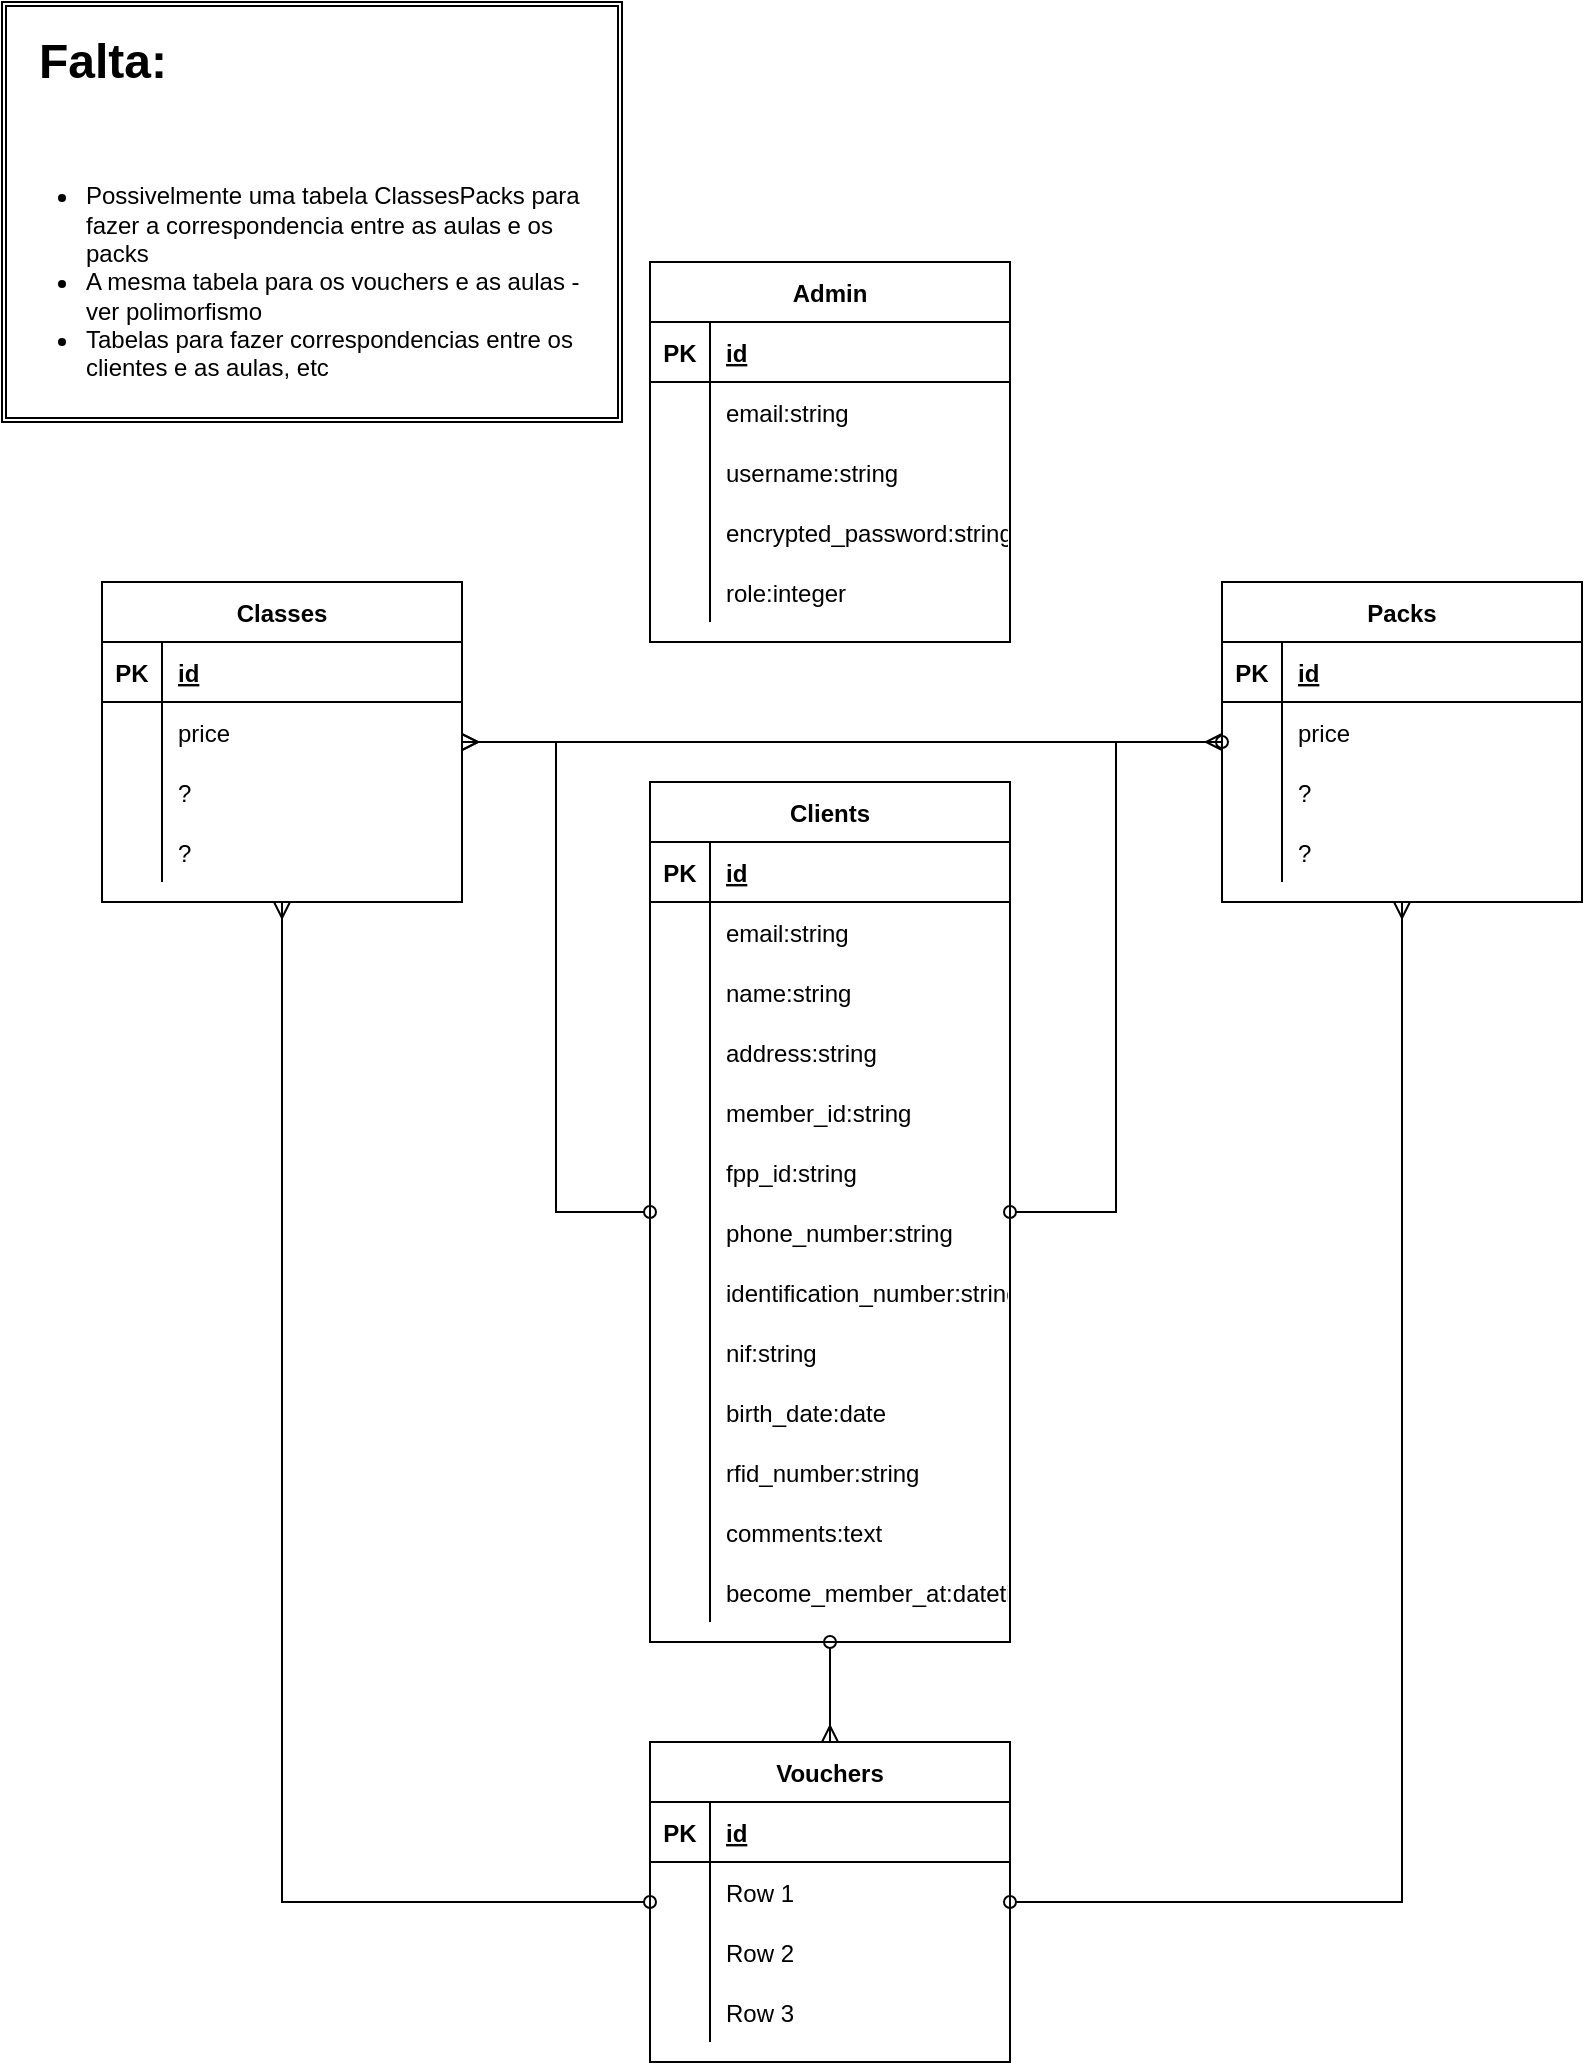 <mxfile version="15.5.0" type="github"><diagram id="9MjSalrLgNWwIWZ77k0d" name="Page-1"><mxGraphModel dx="2062" dy="1132" grid="1" gridSize="10" guides="1" tooltips="1" connect="1" arrows="1" fold="1" page="1" pageScale="1" pageWidth="827" pageHeight="1169" math="0" shadow="0"><root><mxCell id="0"/><mxCell id="1" parent="0"/><mxCell id="Ih3omMVtE-JRDe9MwsAU-126" value="" style="shape=ext;double=1;rounded=0;whiteSpace=wrap;html=1;" vertex="1" parent="1"><mxGeometry y="30" width="310" height="210" as="geometry"/></mxCell><mxCell id="Ih3omMVtE-JRDe9MwsAU-88" style="edgeStyle=orthogonalEdgeStyle;rounded=0;orthogonalLoop=1;jettySize=auto;html=1;startArrow=oval;startFill=0;endArrow=ERmany;endFill=0;" edge="1" parent="1" source="Ih3omMVtE-JRDe9MwsAU-1" target="Ih3omMVtE-JRDe9MwsAU-27"><mxGeometry relative="1" as="geometry"/></mxCell><mxCell id="Ih3omMVtE-JRDe9MwsAU-89" style="edgeStyle=orthogonalEdgeStyle;rounded=0;orthogonalLoop=1;jettySize=auto;html=1;startArrow=oval;startFill=0;endArrow=ERmany;endFill=0;" edge="1" parent="1" source="Ih3omMVtE-JRDe9MwsAU-1" target="Ih3omMVtE-JRDe9MwsAU-40"><mxGeometry relative="1" as="geometry"/></mxCell><mxCell id="Ih3omMVtE-JRDe9MwsAU-90" style="edgeStyle=orthogonalEdgeStyle;rounded=0;orthogonalLoop=1;jettySize=auto;html=1;startArrow=oval;startFill=0;endArrow=ERmany;endFill=0;" edge="1" parent="1" source="Ih3omMVtE-JRDe9MwsAU-1" target="Ih3omMVtE-JRDe9MwsAU-53"><mxGeometry relative="1" as="geometry"/></mxCell><mxCell id="Ih3omMVtE-JRDe9MwsAU-1" value="Clients" style="shape=table;startSize=30;container=1;collapsible=1;childLayout=tableLayout;fixedRows=1;rowLines=0;fontStyle=1;align=center;resizeLast=1;" vertex="1" parent="1"><mxGeometry x="324" y="420" width="180" height="430" as="geometry"/></mxCell><mxCell id="Ih3omMVtE-JRDe9MwsAU-2" value="" style="shape=partialRectangle;collapsible=0;dropTarget=0;pointerEvents=0;fillColor=none;top=0;left=0;bottom=1;right=0;points=[[0,0.5],[1,0.5]];portConstraint=eastwest;" vertex="1" parent="Ih3omMVtE-JRDe9MwsAU-1"><mxGeometry y="30" width="180" height="30" as="geometry"/></mxCell><mxCell id="Ih3omMVtE-JRDe9MwsAU-3" value="PK" style="shape=partialRectangle;connectable=0;fillColor=none;top=0;left=0;bottom=0;right=0;fontStyle=1;overflow=hidden;" vertex="1" parent="Ih3omMVtE-JRDe9MwsAU-2"><mxGeometry width="30" height="30" as="geometry"><mxRectangle width="30" height="30" as="alternateBounds"/></mxGeometry></mxCell><mxCell id="Ih3omMVtE-JRDe9MwsAU-4" value="id" style="shape=partialRectangle;connectable=0;fillColor=none;top=0;left=0;bottom=0;right=0;align=left;spacingLeft=6;fontStyle=5;overflow=hidden;" vertex="1" parent="Ih3omMVtE-JRDe9MwsAU-2"><mxGeometry x="30" width="150" height="30" as="geometry"><mxRectangle width="150" height="30" as="alternateBounds"/></mxGeometry></mxCell><mxCell id="Ih3omMVtE-JRDe9MwsAU-5" value="" style="shape=partialRectangle;collapsible=0;dropTarget=0;pointerEvents=0;fillColor=none;top=0;left=0;bottom=0;right=0;points=[[0,0.5],[1,0.5]];portConstraint=eastwest;" vertex="1" parent="Ih3omMVtE-JRDe9MwsAU-1"><mxGeometry y="60" width="180" height="30" as="geometry"/></mxCell><mxCell id="Ih3omMVtE-JRDe9MwsAU-6" value="" style="shape=partialRectangle;connectable=0;fillColor=none;top=0;left=0;bottom=0;right=0;editable=1;overflow=hidden;" vertex="1" parent="Ih3omMVtE-JRDe9MwsAU-5"><mxGeometry width="30" height="30" as="geometry"><mxRectangle width="30" height="30" as="alternateBounds"/></mxGeometry></mxCell><mxCell id="Ih3omMVtE-JRDe9MwsAU-7" value="email:string" style="shape=partialRectangle;connectable=0;fillColor=none;top=0;left=0;bottom=0;right=0;align=left;spacingLeft=6;overflow=hidden;" vertex="1" parent="Ih3omMVtE-JRDe9MwsAU-5"><mxGeometry x="30" width="150" height="30" as="geometry"><mxRectangle width="150" height="30" as="alternateBounds"/></mxGeometry></mxCell><mxCell id="Ih3omMVtE-JRDe9MwsAU-8" value="" style="shape=partialRectangle;collapsible=0;dropTarget=0;pointerEvents=0;fillColor=none;top=0;left=0;bottom=0;right=0;points=[[0,0.5],[1,0.5]];portConstraint=eastwest;" vertex="1" parent="Ih3omMVtE-JRDe9MwsAU-1"><mxGeometry y="90" width="180" height="30" as="geometry"/></mxCell><mxCell id="Ih3omMVtE-JRDe9MwsAU-9" value="" style="shape=partialRectangle;connectable=0;fillColor=none;top=0;left=0;bottom=0;right=0;editable=1;overflow=hidden;" vertex="1" parent="Ih3omMVtE-JRDe9MwsAU-8"><mxGeometry width="30" height="30" as="geometry"><mxRectangle width="30" height="30" as="alternateBounds"/></mxGeometry></mxCell><mxCell id="Ih3omMVtE-JRDe9MwsAU-10" value="name:string" style="shape=partialRectangle;connectable=0;fillColor=none;top=0;left=0;bottom=0;right=0;align=left;spacingLeft=6;overflow=hidden;" vertex="1" parent="Ih3omMVtE-JRDe9MwsAU-8"><mxGeometry x="30" width="150" height="30" as="geometry"><mxRectangle width="150" height="30" as="alternateBounds"/></mxGeometry></mxCell><mxCell id="Ih3omMVtE-JRDe9MwsAU-11" value="" style="shape=partialRectangle;collapsible=0;dropTarget=0;pointerEvents=0;fillColor=none;top=0;left=0;bottom=0;right=0;points=[[0,0.5],[1,0.5]];portConstraint=eastwest;" vertex="1" parent="Ih3omMVtE-JRDe9MwsAU-1"><mxGeometry y="120" width="180" height="30" as="geometry"/></mxCell><mxCell id="Ih3omMVtE-JRDe9MwsAU-12" value="" style="shape=partialRectangle;connectable=0;fillColor=none;top=0;left=0;bottom=0;right=0;editable=1;overflow=hidden;" vertex="1" parent="Ih3omMVtE-JRDe9MwsAU-11"><mxGeometry width="30" height="30" as="geometry"><mxRectangle width="30" height="30" as="alternateBounds"/></mxGeometry></mxCell><mxCell id="Ih3omMVtE-JRDe9MwsAU-13" value="address:string" style="shape=partialRectangle;connectable=0;fillColor=none;top=0;left=0;bottom=0;right=0;align=left;spacingLeft=6;overflow=hidden;" vertex="1" parent="Ih3omMVtE-JRDe9MwsAU-11"><mxGeometry x="30" width="150" height="30" as="geometry"><mxRectangle width="150" height="30" as="alternateBounds"/></mxGeometry></mxCell><mxCell id="Ih3omMVtE-JRDe9MwsAU-94" style="shape=partialRectangle;collapsible=0;dropTarget=0;pointerEvents=0;fillColor=none;top=0;left=0;bottom=0;right=0;points=[[0,0.5],[1,0.5]];portConstraint=eastwest;" vertex="1" parent="Ih3omMVtE-JRDe9MwsAU-1"><mxGeometry y="150" width="180" height="30" as="geometry"/></mxCell><mxCell id="Ih3omMVtE-JRDe9MwsAU-95" style="shape=partialRectangle;connectable=0;fillColor=none;top=0;left=0;bottom=0;right=0;editable=1;overflow=hidden;" vertex="1" parent="Ih3omMVtE-JRDe9MwsAU-94"><mxGeometry width="30" height="30" as="geometry"><mxRectangle width="30" height="30" as="alternateBounds"/></mxGeometry></mxCell><mxCell id="Ih3omMVtE-JRDe9MwsAU-96" value="member_id:string" style="shape=partialRectangle;connectable=0;fillColor=none;top=0;left=0;bottom=0;right=0;align=left;spacingLeft=6;overflow=hidden;" vertex="1" parent="Ih3omMVtE-JRDe9MwsAU-94"><mxGeometry x="30" width="150" height="30" as="geometry"><mxRectangle width="150" height="30" as="alternateBounds"/></mxGeometry></mxCell><mxCell id="Ih3omMVtE-JRDe9MwsAU-97" style="shape=partialRectangle;collapsible=0;dropTarget=0;pointerEvents=0;fillColor=none;top=0;left=0;bottom=0;right=0;points=[[0,0.5],[1,0.5]];portConstraint=eastwest;" vertex="1" parent="Ih3omMVtE-JRDe9MwsAU-1"><mxGeometry y="180" width="180" height="30" as="geometry"/></mxCell><mxCell id="Ih3omMVtE-JRDe9MwsAU-98" style="shape=partialRectangle;connectable=0;fillColor=none;top=0;left=0;bottom=0;right=0;editable=1;overflow=hidden;" vertex="1" parent="Ih3omMVtE-JRDe9MwsAU-97"><mxGeometry width="30" height="30" as="geometry"><mxRectangle width="30" height="30" as="alternateBounds"/></mxGeometry></mxCell><mxCell id="Ih3omMVtE-JRDe9MwsAU-99" value="fpp_id:string" style="shape=partialRectangle;connectable=0;fillColor=none;top=0;left=0;bottom=0;right=0;align=left;spacingLeft=6;overflow=hidden;" vertex="1" parent="Ih3omMVtE-JRDe9MwsAU-97"><mxGeometry x="30" width="150" height="30" as="geometry"><mxRectangle width="150" height="30" as="alternateBounds"/></mxGeometry></mxCell><mxCell id="Ih3omMVtE-JRDe9MwsAU-100" style="shape=partialRectangle;collapsible=0;dropTarget=0;pointerEvents=0;fillColor=none;top=0;left=0;bottom=0;right=0;points=[[0,0.5],[1,0.5]];portConstraint=eastwest;" vertex="1" parent="Ih3omMVtE-JRDe9MwsAU-1"><mxGeometry y="210" width="180" height="30" as="geometry"/></mxCell><mxCell id="Ih3omMVtE-JRDe9MwsAU-101" style="shape=partialRectangle;connectable=0;fillColor=none;top=0;left=0;bottom=0;right=0;editable=1;overflow=hidden;" vertex="1" parent="Ih3omMVtE-JRDe9MwsAU-100"><mxGeometry width="30" height="30" as="geometry"><mxRectangle width="30" height="30" as="alternateBounds"/></mxGeometry></mxCell><mxCell id="Ih3omMVtE-JRDe9MwsAU-102" value="phone_number:string" style="shape=partialRectangle;connectable=0;fillColor=none;top=0;left=0;bottom=0;right=0;align=left;spacingLeft=6;overflow=hidden;" vertex="1" parent="Ih3omMVtE-JRDe9MwsAU-100"><mxGeometry x="30" width="150" height="30" as="geometry"><mxRectangle width="150" height="30" as="alternateBounds"/></mxGeometry></mxCell><mxCell id="Ih3omMVtE-JRDe9MwsAU-103" style="shape=partialRectangle;collapsible=0;dropTarget=0;pointerEvents=0;fillColor=none;top=0;left=0;bottom=0;right=0;points=[[0,0.5],[1,0.5]];portConstraint=eastwest;" vertex="1" parent="Ih3omMVtE-JRDe9MwsAU-1"><mxGeometry y="240" width="180" height="30" as="geometry"/></mxCell><mxCell id="Ih3omMVtE-JRDe9MwsAU-104" style="shape=partialRectangle;connectable=0;fillColor=none;top=0;left=0;bottom=0;right=0;editable=1;overflow=hidden;" vertex="1" parent="Ih3omMVtE-JRDe9MwsAU-103"><mxGeometry width="30" height="30" as="geometry"><mxRectangle width="30" height="30" as="alternateBounds"/></mxGeometry></mxCell><mxCell id="Ih3omMVtE-JRDe9MwsAU-105" value="identification_number:string" style="shape=partialRectangle;connectable=0;fillColor=none;top=0;left=0;bottom=0;right=0;align=left;spacingLeft=6;overflow=hidden;" vertex="1" parent="Ih3omMVtE-JRDe9MwsAU-103"><mxGeometry x="30" width="150" height="30" as="geometry"><mxRectangle width="150" height="30" as="alternateBounds"/></mxGeometry></mxCell><mxCell id="Ih3omMVtE-JRDe9MwsAU-106" style="shape=partialRectangle;collapsible=0;dropTarget=0;pointerEvents=0;fillColor=none;top=0;left=0;bottom=0;right=0;points=[[0,0.5],[1,0.5]];portConstraint=eastwest;" vertex="1" parent="Ih3omMVtE-JRDe9MwsAU-1"><mxGeometry y="270" width="180" height="30" as="geometry"/></mxCell><mxCell id="Ih3omMVtE-JRDe9MwsAU-107" style="shape=partialRectangle;connectable=0;fillColor=none;top=0;left=0;bottom=0;right=0;editable=1;overflow=hidden;" vertex="1" parent="Ih3omMVtE-JRDe9MwsAU-106"><mxGeometry width="30" height="30" as="geometry"><mxRectangle width="30" height="30" as="alternateBounds"/></mxGeometry></mxCell><mxCell id="Ih3omMVtE-JRDe9MwsAU-108" value="nif:string" style="shape=partialRectangle;connectable=0;fillColor=none;top=0;left=0;bottom=0;right=0;align=left;spacingLeft=6;overflow=hidden;" vertex="1" parent="Ih3omMVtE-JRDe9MwsAU-106"><mxGeometry x="30" width="150" height="30" as="geometry"><mxRectangle width="150" height="30" as="alternateBounds"/></mxGeometry></mxCell><mxCell id="Ih3omMVtE-JRDe9MwsAU-109" style="shape=partialRectangle;collapsible=0;dropTarget=0;pointerEvents=0;fillColor=none;top=0;left=0;bottom=0;right=0;points=[[0,0.5],[1,0.5]];portConstraint=eastwest;" vertex="1" parent="Ih3omMVtE-JRDe9MwsAU-1"><mxGeometry y="300" width="180" height="30" as="geometry"/></mxCell><mxCell id="Ih3omMVtE-JRDe9MwsAU-110" style="shape=partialRectangle;connectable=0;fillColor=none;top=0;left=0;bottom=0;right=0;editable=1;overflow=hidden;" vertex="1" parent="Ih3omMVtE-JRDe9MwsAU-109"><mxGeometry width="30" height="30" as="geometry"><mxRectangle width="30" height="30" as="alternateBounds"/></mxGeometry></mxCell><mxCell id="Ih3omMVtE-JRDe9MwsAU-111" value="birth_date:date" style="shape=partialRectangle;connectable=0;fillColor=none;top=0;left=0;bottom=0;right=0;align=left;spacingLeft=6;overflow=hidden;" vertex="1" parent="Ih3omMVtE-JRDe9MwsAU-109"><mxGeometry x="30" width="150" height="30" as="geometry"><mxRectangle width="150" height="30" as="alternateBounds"/></mxGeometry></mxCell><mxCell id="Ih3omMVtE-JRDe9MwsAU-112" style="shape=partialRectangle;collapsible=0;dropTarget=0;pointerEvents=0;fillColor=none;top=0;left=0;bottom=0;right=0;points=[[0,0.5],[1,0.5]];portConstraint=eastwest;" vertex="1" parent="Ih3omMVtE-JRDe9MwsAU-1"><mxGeometry y="330" width="180" height="30" as="geometry"/></mxCell><mxCell id="Ih3omMVtE-JRDe9MwsAU-113" style="shape=partialRectangle;connectable=0;fillColor=none;top=0;left=0;bottom=0;right=0;editable=1;overflow=hidden;" vertex="1" parent="Ih3omMVtE-JRDe9MwsAU-112"><mxGeometry width="30" height="30" as="geometry"><mxRectangle width="30" height="30" as="alternateBounds"/></mxGeometry></mxCell><mxCell id="Ih3omMVtE-JRDe9MwsAU-114" value="rfid_number:string" style="shape=partialRectangle;connectable=0;fillColor=none;top=0;left=0;bottom=0;right=0;align=left;spacingLeft=6;overflow=hidden;" vertex="1" parent="Ih3omMVtE-JRDe9MwsAU-112"><mxGeometry x="30" width="150" height="30" as="geometry"><mxRectangle width="150" height="30" as="alternateBounds"/></mxGeometry></mxCell><mxCell id="Ih3omMVtE-JRDe9MwsAU-115" style="shape=partialRectangle;collapsible=0;dropTarget=0;pointerEvents=0;fillColor=none;top=0;left=0;bottom=0;right=0;points=[[0,0.5],[1,0.5]];portConstraint=eastwest;" vertex="1" parent="Ih3omMVtE-JRDe9MwsAU-1"><mxGeometry y="360" width="180" height="30" as="geometry"/></mxCell><mxCell id="Ih3omMVtE-JRDe9MwsAU-116" style="shape=partialRectangle;connectable=0;fillColor=none;top=0;left=0;bottom=0;right=0;editable=1;overflow=hidden;" vertex="1" parent="Ih3omMVtE-JRDe9MwsAU-115"><mxGeometry width="30" height="30" as="geometry"><mxRectangle width="30" height="30" as="alternateBounds"/></mxGeometry></mxCell><mxCell id="Ih3omMVtE-JRDe9MwsAU-117" value="comments:text" style="shape=partialRectangle;connectable=0;fillColor=none;top=0;left=0;bottom=0;right=0;align=left;spacingLeft=6;overflow=hidden;" vertex="1" parent="Ih3omMVtE-JRDe9MwsAU-115"><mxGeometry x="30" width="150" height="30" as="geometry"><mxRectangle width="150" height="30" as="alternateBounds"/></mxGeometry></mxCell><mxCell id="Ih3omMVtE-JRDe9MwsAU-118" style="shape=partialRectangle;collapsible=0;dropTarget=0;pointerEvents=0;fillColor=none;top=0;left=0;bottom=0;right=0;points=[[0,0.5],[1,0.5]];portConstraint=eastwest;" vertex="1" parent="Ih3omMVtE-JRDe9MwsAU-1"><mxGeometry y="390" width="180" height="30" as="geometry"/></mxCell><mxCell id="Ih3omMVtE-JRDe9MwsAU-119" style="shape=partialRectangle;connectable=0;fillColor=none;top=0;left=0;bottom=0;right=0;editable=1;overflow=hidden;" vertex="1" parent="Ih3omMVtE-JRDe9MwsAU-118"><mxGeometry width="30" height="30" as="geometry"><mxRectangle width="30" height="30" as="alternateBounds"/></mxGeometry></mxCell><mxCell id="Ih3omMVtE-JRDe9MwsAU-120" value="become_member_at:datetime" style="shape=partialRectangle;connectable=0;fillColor=none;top=0;left=0;bottom=0;right=0;align=left;spacingLeft=6;overflow=hidden;" vertex="1" parent="Ih3omMVtE-JRDe9MwsAU-118"><mxGeometry x="30" width="150" height="30" as="geometry"><mxRectangle width="150" height="30" as="alternateBounds"/></mxGeometry></mxCell><mxCell id="Ih3omMVtE-JRDe9MwsAU-14" value="Admin" style="shape=table;startSize=30;container=1;collapsible=1;childLayout=tableLayout;fixedRows=1;rowLines=0;fontStyle=1;align=center;resizeLast=1;" vertex="1" parent="1"><mxGeometry x="324" y="160" width="180" height="190" as="geometry"/></mxCell><mxCell id="Ih3omMVtE-JRDe9MwsAU-15" value="" style="shape=partialRectangle;collapsible=0;dropTarget=0;pointerEvents=0;fillColor=none;top=0;left=0;bottom=1;right=0;points=[[0,0.5],[1,0.5]];portConstraint=eastwest;" vertex="1" parent="Ih3omMVtE-JRDe9MwsAU-14"><mxGeometry y="30" width="180" height="30" as="geometry"/></mxCell><mxCell id="Ih3omMVtE-JRDe9MwsAU-16" value="PK" style="shape=partialRectangle;connectable=0;fillColor=none;top=0;left=0;bottom=0;right=0;fontStyle=1;overflow=hidden;" vertex="1" parent="Ih3omMVtE-JRDe9MwsAU-15"><mxGeometry width="30" height="30" as="geometry"><mxRectangle width="30" height="30" as="alternateBounds"/></mxGeometry></mxCell><mxCell id="Ih3omMVtE-JRDe9MwsAU-17" value="id" style="shape=partialRectangle;connectable=0;fillColor=none;top=0;left=0;bottom=0;right=0;align=left;spacingLeft=6;fontStyle=5;overflow=hidden;" vertex="1" parent="Ih3omMVtE-JRDe9MwsAU-15"><mxGeometry x="30" width="150" height="30" as="geometry"><mxRectangle width="150" height="30" as="alternateBounds"/></mxGeometry></mxCell><mxCell id="Ih3omMVtE-JRDe9MwsAU-18" value="" style="shape=partialRectangle;collapsible=0;dropTarget=0;pointerEvents=0;fillColor=none;top=0;left=0;bottom=0;right=0;points=[[0,0.5],[1,0.5]];portConstraint=eastwest;" vertex="1" parent="Ih3omMVtE-JRDe9MwsAU-14"><mxGeometry y="60" width="180" height="30" as="geometry"/></mxCell><mxCell id="Ih3omMVtE-JRDe9MwsAU-19" value="" style="shape=partialRectangle;connectable=0;fillColor=none;top=0;left=0;bottom=0;right=0;editable=1;overflow=hidden;" vertex="1" parent="Ih3omMVtE-JRDe9MwsAU-18"><mxGeometry width="30" height="30" as="geometry"><mxRectangle width="30" height="30" as="alternateBounds"/></mxGeometry></mxCell><mxCell id="Ih3omMVtE-JRDe9MwsAU-20" value="email:string" style="shape=partialRectangle;connectable=0;fillColor=none;top=0;left=0;bottom=0;right=0;align=left;spacingLeft=6;overflow=hidden;" vertex="1" parent="Ih3omMVtE-JRDe9MwsAU-18"><mxGeometry x="30" width="150" height="30" as="geometry"><mxRectangle width="150" height="30" as="alternateBounds"/></mxGeometry></mxCell><mxCell id="Ih3omMVtE-JRDe9MwsAU-21" value="" style="shape=partialRectangle;collapsible=0;dropTarget=0;pointerEvents=0;fillColor=none;top=0;left=0;bottom=0;right=0;points=[[0,0.5],[1,0.5]];portConstraint=eastwest;" vertex="1" parent="Ih3omMVtE-JRDe9MwsAU-14"><mxGeometry y="90" width="180" height="30" as="geometry"/></mxCell><mxCell id="Ih3omMVtE-JRDe9MwsAU-22" value="" style="shape=partialRectangle;connectable=0;fillColor=none;top=0;left=0;bottom=0;right=0;editable=1;overflow=hidden;" vertex="1" parent="Ih3omMVtE-JRDe9MwsAU-21"><mxGeometry width="30" height="30" as="geometry"><mxRectangle width="30" height="30" as="alternateBounds"/></mxGeometry></mxCell><mxCell id="Ih3omMVtE-JRDe9MwsAU-23" value="username:string" style="shape=partialRectangle;connectable=0;fillColor=none;top=0;left=0;bottom=0;right=0;align=left;spacingLeft=6;overflow=hidden;" vertex="1" parent="Ih3omMVtE-JRDe9MwsAU-21"><mxGeometry x="30" width="150" height="30" as="geometry"><mxRectangle width="150" height="30" as="alternateBounds"/></mxGeometry></mxCell><mxCell id="Ih3omMVtE-JRDe9MwsAU-24" value="" style="shape=partialRectangle;collapsible=0;dropTarget=0;pointerEvents=0;fillColor=none;top=0;left=0;bottom=0;right=0;points=[[0,0.5],[1,0.5]];portConstraint=eastwest;" vertex="1" parent="Ih3omMVtE-JRDe9MwsAU-14"><mxGeometry y="120" width="180" height="30" as="geometry"/></mxCell><mxCell id="Ih3omMVtE-JRDe9MwsAU-25" value="" style="shape=partialRectangle;connectable=0;fillColor=none;top=0;left=0;bottom=0;right=0;editable=1;overflow=hidden;" vertex="1" parent="Ih3omMVtE-JRDe9MwsAU-24"><mxGeometry width="30" height="30" as="geometry"><mxRectangle width="30" height="30" as="alternateBounds"/></mxGeometry></mxCell><mxCell id="Ih3omMVtE-JRDe9MwsAU-26" value="encrypted_password:string" style="shape=partialRectangle;connectable=0;fillColor=none;top=0;left=0;bottom=0;right=0;align=left;spacingLeft=6;overflow=hidden;" vertex="1" parent="Ih3omMVtE-JRDe9MwsAU-24"><mxGeometry x="30" width="150" height="30" as="geometry"><mxRectangle width="150" height="30" as="alternateBounds"/></mxGeometry></mxCell><mxCell id="Ih3omMVtE-JRDe9MwsAU-91" style="shape=partialRectangle;collapsible=0;dropTarget=0;pointerEvents=0;fillColor=none;top=0;left=0;bottom=0;right=0;points=[[0,0.5],[1,0.5]];portConstraint=eastwest;" vertex="1" parent="Ih3omMVtE-JRDe9MwsAU-14"><mxGeometry y="150" width="180" height="30" as="geometry"/></mxCell><mxCell id="Ih3omMVtE-JRDe9MwsAU-92" style="shape=partialRectangle;connectable=0;fillColor=none;top=0;left=0;bottom=0;right=0;editable=1;overflow=hidden;" vertex="1" parent="Ih3omMVtE-JRDe9MwsAU-91"><mxGeometry width="30" height="30" as="geometry"><mxRectangle width="30" height="30" as="alternateBounds"/></mxGeometry></mxCell><mxCell id="Ih3omMVtE-JRDe9MwsAU-93" value="role:integer" style="shape=partialRectangle;connectable=0;fillColor=none;top=0;left=0;bottom=0;right=0;align=left;spacingLeft=6;overflow=hidden;" vertex="1" parent="Ih3omMVtE-JRDe9MwsAU-91"><mxGeometry x="30" width="150" height="30" as="geometry"><mxRectangle width="150" height="30" as="alternateBounds"/></mxGeometry></mxCell><mxCell id="Ih3omMVtE-JRDe9MwsAU-27" value="Classes" style="shape=table;startSize=30;container=1;collapsible=1;childLayout=tableLayout;fixedRows=1;rowLines=0;fontStyle=1;align=center;resizeLast=1;" vertex="1" parent="1"><mxGeometry x="50" y="320" width="180" height="160" as="geometry"/></mxCell><mxCell id="Ih3omMVtE-JRDe9MwsAU-28" value="" style="shape=partialRectangle;collapsible=0;dropTarget=0;pointerEvents=0;fillColor=none;top=0;left=0;bottom=1;right=0;points=[[0,0.5],[1,0.5]];portConstraint=eastwest;" vertex="1" parent="Ih3omMVtE-JRDe9MwsAU-27"><mxGeometry y="30" width="180" height="30" as="geometry"/></mxCell><mxCell id="Ih3omMVtE-JRDe9MwsAU-29" value="PK" style="shape=partialRectangle;connectable=0;fillColor=none;top=0;left=0;bottom=0;right=0;fontStyle=1;overflow=hidden;" vertex="1" parent="Ih3omMVtE-JRDe9MwsAU-28"><mxGeometry width="30" height="30" as="geometry"><mxRectangle width="30" height="30" as="alternateBounds"/></mxGeometry></mxCell><mxCell id="Ih3omMVtE-JRDe9MwsAU-30" value="id" style="shape=partialRectangle;connectable=0;fillColor=none;top=0;left=0;bottom=0;right=0;align=left;spacingLeft=6;fontStyle=5;overflow=hidden;" vertex="1" parent="Ih3omMVtE-JRDe9MwsAU-28"><mxGeometry x="30" width="150" height="30" as="geometry"><mxRectangle width="150" height="30" as="alternateBounds"/></mxGeometry></mxCell><mxCell id="Ih3omMVtE-JRDe9MwsAU-31" value="" style="shape=partialRectangle;collapsible=0;dropTarget=0;pointerEvents=0;fillColor=none;top=0;left=0;bottom=0;right=0;points=[[0,0.5],[1,0.5]];portConstraint=eastwest;" vertex="1" parent="Ih3omMVtE-JRDe9MwsAU-27"><mxGeometry y="60" width="180" height="30" as="geometry"/></mxCell><mxCell id="Ih3omMVtE-JRDe9MwsAU-32" value="" style="shape=partialRectangle;connectable=0;fillColor=none;top=0;left=0;bottom=0;right=0;editable=1;overflow=hidden;" vertex="1" parent="Ih3omMVtE-JRDe9MwsAU-31"><mxGeometry width="30" height="30" as="geometry"><mxRectangle width="30" height="30" as="alternateBounds"/></mxGeometry></mxCell><mxCell id="Ih3omMVtE-JRDe9MwsAU-33" value="price" style="shape=partialRectangle;connectable=0;fillColor=none;top=0;left=0;bottom=0;right=0;align=left;spacingLeft=6;overflow=hidden;" vertex="1" parent="Ih3omMVtE-JRDe9MwsAU-31"><mxGeometry x="30" width="150" height="30" as="geometry"><mxRectangle width="150" height="30" as="alternateBounds"/></mxGeometry></mxCell><mxCell id="Ih3omMVtE-JRDe9MwsAU-34" value="" style="shape=partialRectangle;collapsible=0;dropTarget=0;pointerEvents=0;fillColor=none;top=0;left=0;bottom=0;right=0;points=[[0,0.5],[1,0.5]];portConstraint=eastwest;" vertex="1" parent="Ih3omMVtE-JRDe9MwsAU-27"><mxGeometry y="90" width="180" height="30" as="geometry"/></mxCell><mxCell id="Ih3omMVtE-JRDe9MwsAU-35" value="" style="shape=partialRectangle;connectable=0;fillColor=none;top=0;left=0;bottom=0;right=0;editable=1;overflow=hidden;" vertex="1" parent="Ih3omMVtE-JRDe9MwsAU-34"><mxGeometry width="30" height="30" as="geometry"><mxRectangle width="30" height="30" as="alternateBounds"/></mxGeometry></mxCell><mxCell id="Ih3omMVtE-JRDe9MwsAU-36" value="?" style="shape=partialRectangle;connectable=0;fillColor=none;top=0;left=0;bottom=0;right=0;align=left;spacingLeft=6;overflow=hidden;" vertex="1" parent="Ih3omMVtE-JRDe9MwsAU-34"><mxGeometry x="30" width="150" height="30" as="geometry"><mxRectangle width="150" height="30" as="alternateBounds"/></mxGeometry></mxCell><mxCell id="Ih3omMVtE-JRDe9MwsAU-37" value="" style="shape=partialRectangle;collapsible=0;dropTarget=0;pointerEvents=0;fillColor=none;top=0;left=0;bottom=0;right=0;points=[[0,0.5],[1,0.5]];portConstraint=eastwest;" vertex="1" parent="Ih3omMVtE-JRDe9MwsAU-27"><mxGeometry y="120" width="180" height="30" as="geometry"/></mxCell><mxCell id="Ih3omMVtE-JRDe9MwsAU-38" value="" style="shape=partialRectangle;connectable=0;fillColor=none;top=0;left=0;bottom=0;right=0;editable=1;overflow=hidden;" vertex="1" parent="Ih3omMVtE-JRDe9MwsAU-37"><mxGeometry width="30" height="30" as="geometry"><mxRectangle width="30" height="30" as="alternateBounds"/></mxGeometry></mxCell><mxCell id="Ih3omMVtE-JRDe9MwsAU-39" value="?" style="shape=partialRectangle;connectable=0;fillColor=none;top=0;left=0;bottom=0;right=0;align=left;spacingLeft=6;overflow=hidden;" vertex="1" parent="Ih3omMVtE-JRDe9MwsAU-37"><mxGeometry x="30" width="150" height="30" as="geometry"><mxRectangle width="150" height="30" as="alternateBounds"/></mxGeometry></mxCell><mxCell id="Ih3omMVtE-JRDe9MwsAU-85" style="edgeStyle=orthogonalEdgeStyle;rounded=0;orthogonalLoop=1;jettySize=auto;html=1;endArrow=ERmany;endFill=0;exitX=0;exitY=0.667;exitDx=0;exitDy=0;exitPerimeter=0;startArrow=oval;startFill=0;" edge="1" parent="1" source="Ih3omMVtE-JRDe9MwsAU-44" target="Ih3omMVtE-JRDe9MwsAU-27"><mxGeometry relative="1" as="geometry"/></mxCell><mxCell id="Ih3omMVtE-JRDe9MwsAU-40" value="Packs" style="shape=table;startSize=30;container=1;collapsible=1;childLayout=tableLayout;fixedRows=1;rowLines=0;fontStyle=1;align=center;resizeLast=1;" vertex="1" parent="1"><mxGeometry x="610" y="320" width="180" height="160" as="geometry"/></mxCell><mxCell id="Ih3omMVtE-JRDe9MwsAU-41" value="" style="shape=partialRectangle;collapsible=0;dropTarget=0;pointerEvents=0;fillColor=none;top=0;left=0;bottom=1;right=0;points=[[0,0.5],[1,0.5]];portConstraint=eastwest;" vertex="1" parent="Ih3omMVtE-JRDe9MwsAU-40"><mxGeometry y="30" width="180" height="30" as="geometry"/></mxCell><mxCell id="Ih3omMVtE-JRDe9MwsAU-42" value="PK" style="shape=partialRectangle;connectable=0;fillColor=none;top=0;left=0;bottom=0;right=0;fontStyle=1;overflow=hidden;" vertex="1" parent="Ih3omMVtE-JRDe9MwsAU-41"><mxGeometry width="30" height="30" as="geometry"><mxRectangle width="30" height="30" as="alternateBounds"/></mxGeometry></mxCell><mxCell id="Ih3omMVtE-JRDe9MwsAU-43" value="id" style="shape=partialRectangle;connectable=0;fillColor=none;top=0;left=0;bottom=0;right=0;align=left;spacingLeft=6;fontStyle=5;overflow=hidden;" vertex="1" parent="Ih3omMVtE-JRDe9MwsAU-41"><mxGeometry x="30" width="150" height="30" as="geometry"><mxRectangle width="150" height="30" as="alternateBounds"/></mxGeometry></mxCell><mxCell id="Ih3omMVtE-JRDe9MwsAU-44" value="" style="shape=partialRectangle;collapsible=0;dropTarget=0;pointerEvents=0;fillColor=none;top=0;left=0;bottom=0;right=0;points=[[0,0.5],[1,0.5]];portConstraint=eastwest;" vertex="1" parent="Ih3omMVtE-JRDe9MwsAU-40"><mxGeometry y="60" width="180" height="30" as="geometry"/></mxCell><mxCell id="Ih3omMVtE-JRDe9MwsAU-45" value="" style="shape=partialRectangle;connectable=0;fillColor=none;top=0;left=0;bottom=0;right=0;editable=1;overflow=hidden;" vertex="1" parent="Ih3omMVtE-JRDe9MwsAU-44"><mxGeometry width="30" height="30" as="geometry"><mxRectangle width="30" height="30" as="alternateBounds"/></mxGeometry></mxCell><mxCell id="Ih3omMVtE-JRDe9MwsAU-46" value="price" style="shape=partialRectangle;connectable=0;fillColor=none;top=0;left=0;bottom=0;right=0;align=left;spacingLeft=6;overflow=hidden;" vertex="1" parent="Ih3omMVtE-JRDe9MwsAU-44"><mxGeometry x="30" width="150" height="30" as="geometry"><mxRectangle width="150" height="30" as="alternateBounds"/></mxGeometry></mxCell><mxCell id="Ih3omMVtE-JRDe9MwsAU-47" value="" style="shape=partialRectangle;collapsible=0;dropTarget=0;pointerEvents=0;fillColor=none;top=0;left=0;bottom=0;right=0;points=[[0,0.5],[1,0.5]];portConstraint=eastwest;" vertex="1" parent="Ih3omMVtE-JRDe9MwsAU-40"><mxGeometry y="90" width="180" height="30" as="geometry"/></mxCell><mxCell id="Ih3omMVtE-JRDe9MwsAU-48" value="" style="shape=partialRectangle;connectable=0;fillColor=none;top=0;left=0;bottom=0;right=0;editable=1;overflow=hidden;" vertex="1" parent="Ih3omMVtE-JRDe9MwsAU-47"><mxGeometry width="30" height="30" as="geometry"><mxRectangle width="30" height="30" as="alternateBounds"/></mxGeometry></mxCell><mxCell id="Ih3omMVtE-JRDe9MwsAU-49" value="?" style="shape=partialRectangle;connectable=0;fillColor=none;top=0;left=0;bottom=0;right=0;align=left;spacingLeft=6;overflow=hidden;" vertex="1" parent="Ih3omMVtE-JRDe9MwsAU-47"><mxGeometry x="30" width="150" height="30" as="geometry"><mxRectangle width="150" height="30" as="alternateBounds"/></mxGeometry></mxCell><mxCell id="Ih3omMVtE-JRDe9MwsAU-50" value="" style="shape=partialRectangle;collapsible=0;dropTarget=0;pointerEvents=0;fillColor=none;top=0;left=0;bottom=0;right=0;points=[[0,0.5],[1,0.5]];portConstraint=eastwest;" vertex="1" parent="Ih3omMVtE-JRDe9MwsAU-40"><mxGeometry y="120" width="180" height="30" as="geometry"/></mxCell><mxCell id="Ih3omMVtE-JRDe9MwsAU-51" value="" style="shape=partialRectangle;connectable=0;fillColor=none;top=0;left=0;bottom=0;right=0;editable=1;overflow=hidden;" vertex="1" parent="Ih3omMVtE-JRDe9MwsAU-50"><mxGeometry width="30" height="30" as="geometry"><mxRectangle width="30" height="30" as="alternateBounds"/></mxGeometry></mxCell><mxCell id="Ih3omMVtE-JRDe9MwsAU-52" value="?" style="shape=partialRectangle;connectable=0;fillColor=none;top=0;left=0;bottom=0;right=0;align=left;spacingLeft=6;overflow=hidden;" vertex="1" parent="Ih3omMVtE-JRDe9MwsAU-50"><mxGeometry x="30" width="150" height="30" as="geometry"><mxRectangle width="150" height="30" as="alternateBounds"/></mxGeometry></mxCell><mxCell id="Ih3omMVtE-JRDe9MwsAU-86" style="edgeStyle=orthogonalEdgeStyle;rounded=0;orthogonalLoop=1;jettySize=auto;html=1;startArrow=oval;startFill=0;endArrow=ERmany;endFill=0;" edge="1" parent="1" source="Ih3omMVtE-JRDe9MwsAU-53" target="Ih3omMVtE-JRDe9MwsAU-27"><mxGeometry relative="1" as="geometry"/></mxCell><mxCell id="Ih3omMVtE-JRDe9MwsAU-87" style="edgeStyle=orthogonalEdgeStyle;rounded=0;orthogonalLoop=1;jettySize=auto;html=1;startArrow=oval;startFill=0;endArrow=ERmany;endFill=0;" edge="1" parent="1" source="Ih3omMVtE-JRDe9MwsAU-53" target="Ih3omMVtE-JRDe9MwsAU-40"><mxGeometry relative="1" as="geometry"/></mxCell><mxCell id="Ih3omMVtE-JRDe9MwsAU-53" value="Vouchers" style="shape=table;startSize=30;container=1;collapsible=1;childLayout=tableLayout;fixedRows=1;rowLines=0;fontStyle=1;align=center;resizeLast=1;" vertex="1" parent="1"><mxGeometry x="324" y="900" width="180" height="160" as="geometry"/></mxCell><mxCell id="Ih3omMVtE-JRDe9MwsAU-54" value="" style="shape=partialRectangle;collapsible=0;dropTarget=0;pointerEvents=0;fillColor=none;top=0;left=0;bottom=1;right=0;points=[[0,0.5],[1,0.5]];portConstraint=eastwest;" vertex="1" parent="Ih3omMVtE-JRDe9MwsAU-53"><mxGeometry y="30" width="180" height="30" as="geometry"/></mxCell><mxCell id="Ih3omMVtE-JRDe9MwsAU-55" value="PK" style="shape=partialRectangle;connectable=0;fillColor=none;top=0;left=0;bottom=0;right=0;fontStyle=1;overflow=hidden;" vertex="1" parent="Ih3omMVtE-JRDe9MwsAU-54"><mxGeometry width="30" height="30" as="geometry"><mxRectangle width="30" height="30" as="alternateBounds"/></mxGeometry></mxCell><mxCell id="Ih3omMVtE-JRDe9MwsAU-56" value="id" style="shape=partialRectangle;connectable=0;fillColor=none;top=0;left=0;bottom=0;right=0;align=left;spacingLeft=6;fontStyle=5;overflow=hidden;" vertex="1" parent="Ih3omMVtE-JRDe9MwsAU-54"><mxGeometry x="30" width="150" height="30" as="geometry"><mxRectangle width="150" height="30" as="alternateBounds"/></mxGeometry></mxCell><mxCell id="Ih3omMVtE-JRDe9MwsAU-57" value="" style="shape=partialRectangle;collapsible=0;dropTarget=0;pointerEvents=0;fillColor=none;top=0;left=0;bottom=0;right=0;points=[[0,0.5],[1,0.5]];portConstraint=eastwest;" vertex="1" parent="Ih3omMVtE-JRDe9MwsAU-53"><mxGeometry y="60" width="180" height="30" as="geometry"/></mxCell><mxCell id="Ih3omMVtE-JRDe9MwsAU-58" value="" style="shape=partialRectangle;connectable=0;fillColor=none;top=0;left=0;bottom=0;right=0;editable=1;overflow=hidden;" vertex="1" parent="Ih3omMVtE-JRDe9MwsAU-57"><mxGeometry width="30" height="30" as="geometry"><mxRectangle width="30" height="30" as="alternateBounds"/></mxGeometry></mxCell><mxCell id="Ih3omMVtE-JRDe9MwsAU-59" value="Row 1" style="shape=partialRectangle;connectable=0;fillColor=none;top=0;left=0;bottom=0;right=0;align=left;spacingLeft=6;overflow=hidden;" vertex="1" parent="Ih3omMVtE-JRDe9MwsAU-57"><mxGeometry x="30" width="150" height="30" as="geometry"><mxRectangle width="150" height="30" as="alternateBounds"/></mxGeometry></mxCell><mxCell id="Ih3omMVtE-JRDe9MwsAU-60" value="" style="shape=partialRectangle;collapsible=0;dropTarget=0;pointerEvents=0;fillColor=none;top=0;left=0;bottom=0;right=0;points=[[0,0.5],[1,0.5]];portConstraint=eastwest;" vertex="1" parent="Ih3omMVtE-JRDe9MwsAU-53"><mxGeometry y="90" width="180" height="30" as="geometry"/></mxCell><mxCell id="Ih3omMVtE-JRDe9MwsAU-61" value="" style="shape=partialRectangle;connectable=0;fillColor=none;top=0;left=0;bottom=0;right=0;editable=1;overflow=hidden;" vertex="1" parent="Ih3omMVtE-JRDe9MwsAU-60"><mxGeometry width="30" height="30" as="geometry"><mxRectangle width="30" height="30" as="alternateBounds"/></mxGeometry></mxCell><mxCell id="Ih3omMVtE-JRDe9MwsAU-62" value="Row 2" style="shape=partialRectangle;connectable=0;fillColor=none;top=0;left=0;bottom=0;right=0;align=left;spacingLeft=6;overflow=hidden;" vertex="1" parent="Ih3omMVtE-JRDe9MwsAU-60"><mxGeometry x="30" width="150" height="30" as="geometry"><mxRectangle width="150" height="30" as="alternateBounds"/></mxGeometry></mxCell><mxCell id="Ih3omMVtE-JRDe9MwsAU-63" value="" style="shape=partialRectangle;collapsible=0;dropTarget=0;pointerEvents=0;fillColor=none;top=0;left=0;bottom=0;right=0;points=[[0,0.5],[1,0.5]];portConstraint=eastwest;" vertex="1" parent="Ih3omMVtE-JRDe9MwsAU-53"><mxGeometry y="120" width="180" height="30" as="geometry"/></mxCell><mxCell id="Ih3omMVtE-JRDe9MwsAU-64" value="" style="shape=partialRectangle;connectable=0;fillColor=none;top=0;left=0;bottom=0;right=0;editable=1;overflow=hidden;" vertex="1" parent="Ih3omMVtE-JRDe9MwsAU-63"><mxGeometry width="30" height="30" as="geometry"><mxRectangle width="30" height="30" as="alternateBounds"/></mxGeometry></mxCell><mxCell id="Ih3omMVtE-JRDe9MwsAU-65" value="Row 3" style="shape=partialRectangle;connectable=0;fillColor=none;top=0;left=0;bottom=0;right=0;align=left;spacingLeft=6;overflow=hidden;" vertex="1" parent="Ih3omMVtE-JRDe9MwsAU-63"><mxGeometry x="30" width="150" height="30" as="geometry"><mxRectangle width="150" height="30" as="alternateBounds"/></mxGeometry></mxCell><mxCell id="Ih3omMVtE-JRDe9MwsAU-122" value="&lt;ul&gt;&lt;li&gt;Possivelmente uma tabela ClassesPacks para fazer a correspondencia entre as aulas e os packs&lt;/li&gt;&lt;li&gt;A mesma tabela para os vouchers e as aulas - ver polimorfismo&lt;/li&gt;&lt;li&gt;Tabelas para fazer correspondencias entre os clientes e as aulas, etc&lt;/li&gt;&lt;/ul&gt;" style="text;strokeColor=none;fillColor=none;html=1;whiteSpace=wrap;verticalAlign=middle;overflow=hidden;" vertex="1" parent="1"><mxGeometry y="80" width="300" height="180" as="geometry"/></mxCell><mxCell id="Ih3omMVtE-JRDe9MwsAU-123" value="Falta:" style="text;strokeColor=none;fillColor=none;html=1;fontSize=24;fontStyle=1;verticalAlign=middle;align=center;" vertex="1" parent="1"><mxGeometry y="40" width="100" height="40" as="geometry"/></mxCell></root></mxGraphModel></diagram></mxfile>
